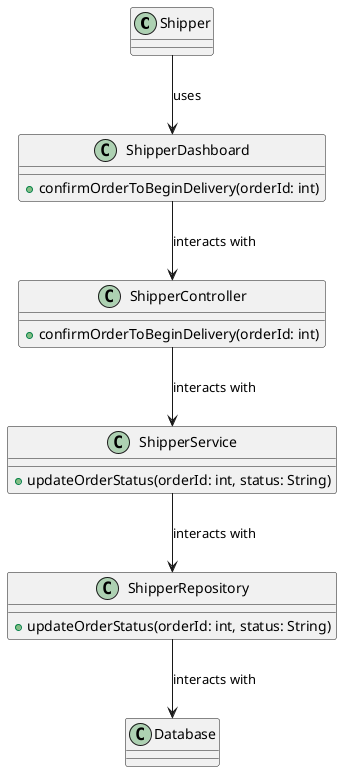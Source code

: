 @startuml
class Shipper {
}

class ShipperDashboard {
  +confirmOrderToBeginDelivery(orderId: int)
}

class ShipperController {
  +confirmOrderToBeginDelivery(orderId: int)
}

class ShipperService {
  +updateOrderStatus(orderId: int, status: String)
}

class ShipperRepository {
  +updateOrderStatus(orderId: int, status: String)
}

class Database {
}

Shipper --> ShipperDashboard : uses
ShipperDashboard --> ShipperController : interacts with
ShipperController --> ShipperService : interacts with
ShipperService --> ShipperRepository : interacts with
ShipperRepository --> Database : interacts with
@enduml
